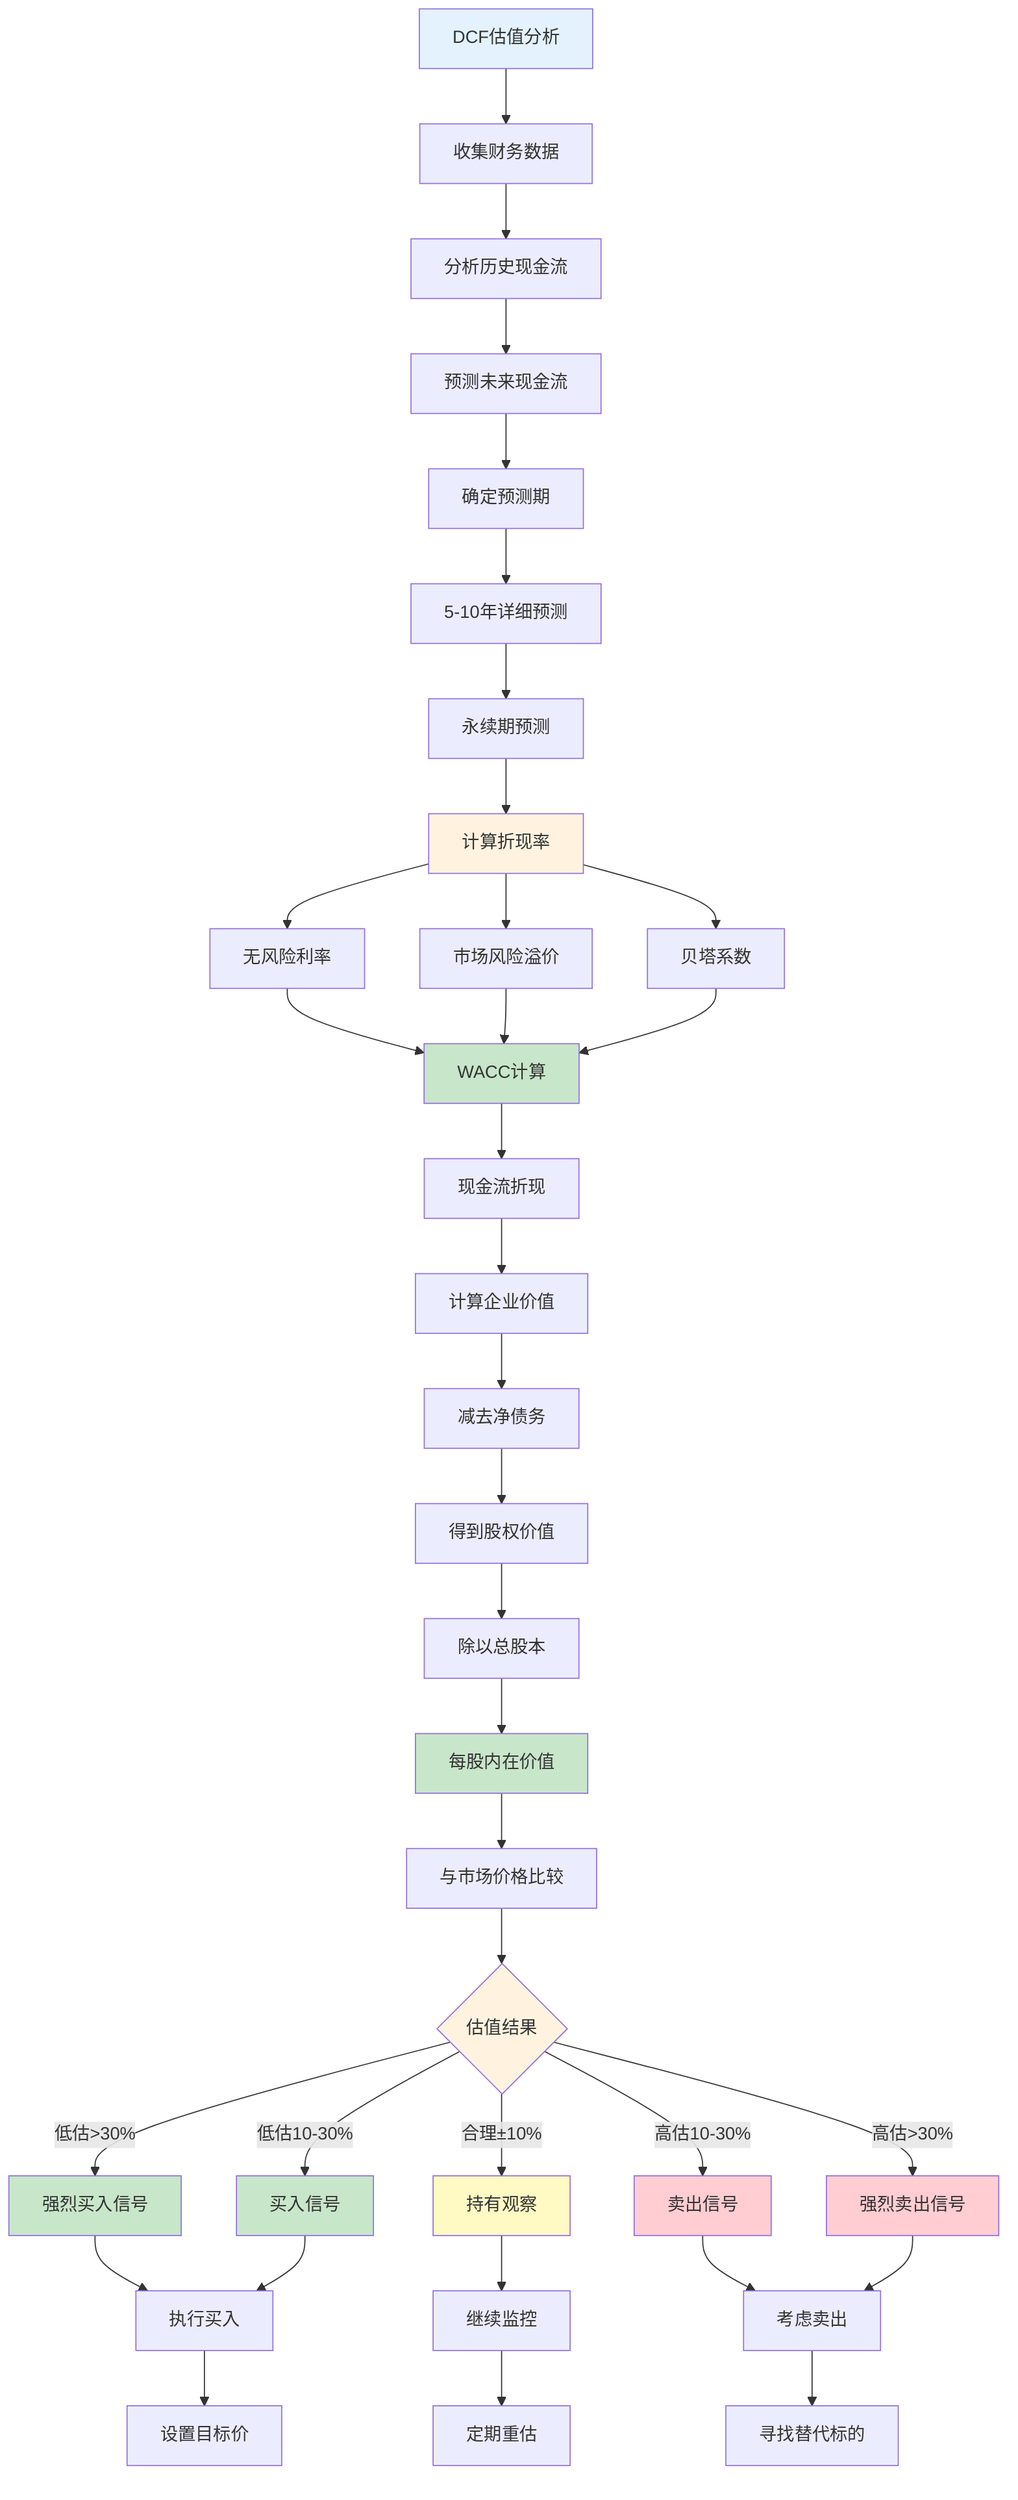 graph TD
    A[DCF估值分析] --> B[收集财务数据]
    B --> C[分析历史现金流]
    C --> D[预测未来现金流]
    
    D --> E[确定预测期]
    E --> F[5-10年详细预测]
    F --> G[永续期预测]
    
    G --> H[计算折现率]
    H --> I[无风险利率]
    H --> J[市场风险溢价]
    H --> K[贝塔系数]
    
    I --> L[WACC计算]
    J --> L
    K --> L
    
    L --> M[现金流折现]
    M --> N[计算企业价值]
    N --> O[减去净债务]
    O --> P[得到股权价值]
    
    P --> Q[除以总股本]
    Q --> R[每股内在价值]
    
    R --> S[与市场价格比较]
    S --> T{估值结果}
    
    T -->|低估>30%| U[强烈买入信号]
    T -->|低估10-30%| V[买入信号]
    T -->|合理±10%| W[持有观察]
    T -->|高估10-30%| X[卖出信号]
    T -->|高估>30%| Y[强烈卖出信号]
    
    U --> Z[执行买入]
    V --> Z
    W --> AA[继续监控]
    X --> BB[考虑卖出]
    Y --> BB
    
    Z --> CC[设置目标价]
    AA --> DD[定期重估]
    BB --> EE[寻找替代标的]
    
    style A fill:#e3f2fd
    style H fill:#fff3e0
    style L fill:#c8e6c9
    style R fill:#c8e6c9
    style T fill:#fff3e0
    style U fill:#c8e6c9
    style V fill:#c8e6c9
    style W fill:#fff9c4
    style X fill:#ffcdd2
    style Y fill:#ffcdd2